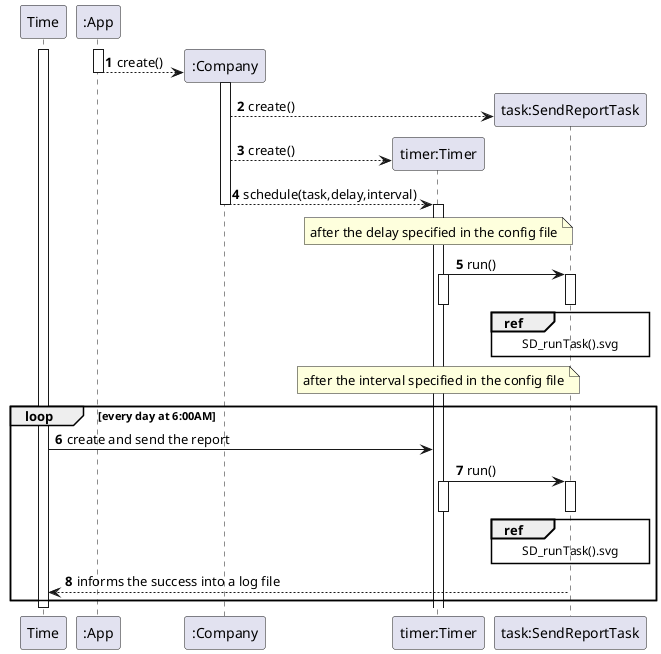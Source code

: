 @startuml
'https://plantuml.com/sequence-diagram

autonumber
participant "Time" as tm

participant ":App" as ap
participant ":Company" as comp
participant "timer:Timer" as timer
participant "task:SendReportTask" as task

activate tm

    activate ap
    ap --> comp**:create()
    deactivate ap
    activate comp
    comp --> task**: create()
    comp --> timer**:create()
    comp --> timer : schedule(task,delay,interval)
    deactivate comp
    note over timer: after the delay specified in the config file
    activate timer
    deactivate

    timer -> task:run()
    ref over task: SD_runTask().svg
    activate timer
    deactivate timer
    activate task
    deactivate
    note over timer: after the interval specified in the config file
    loop every day at 6:00AM

    tm -> timer: create and send the report
    timer -> task:run()
    ref over task: SD_runTask().svg
    activate timer
    deactivate timer
    activate task
    deactivate
    deactivate comp
    task --> tm: informs the success into a log file
end
deactivate tm
@enduml